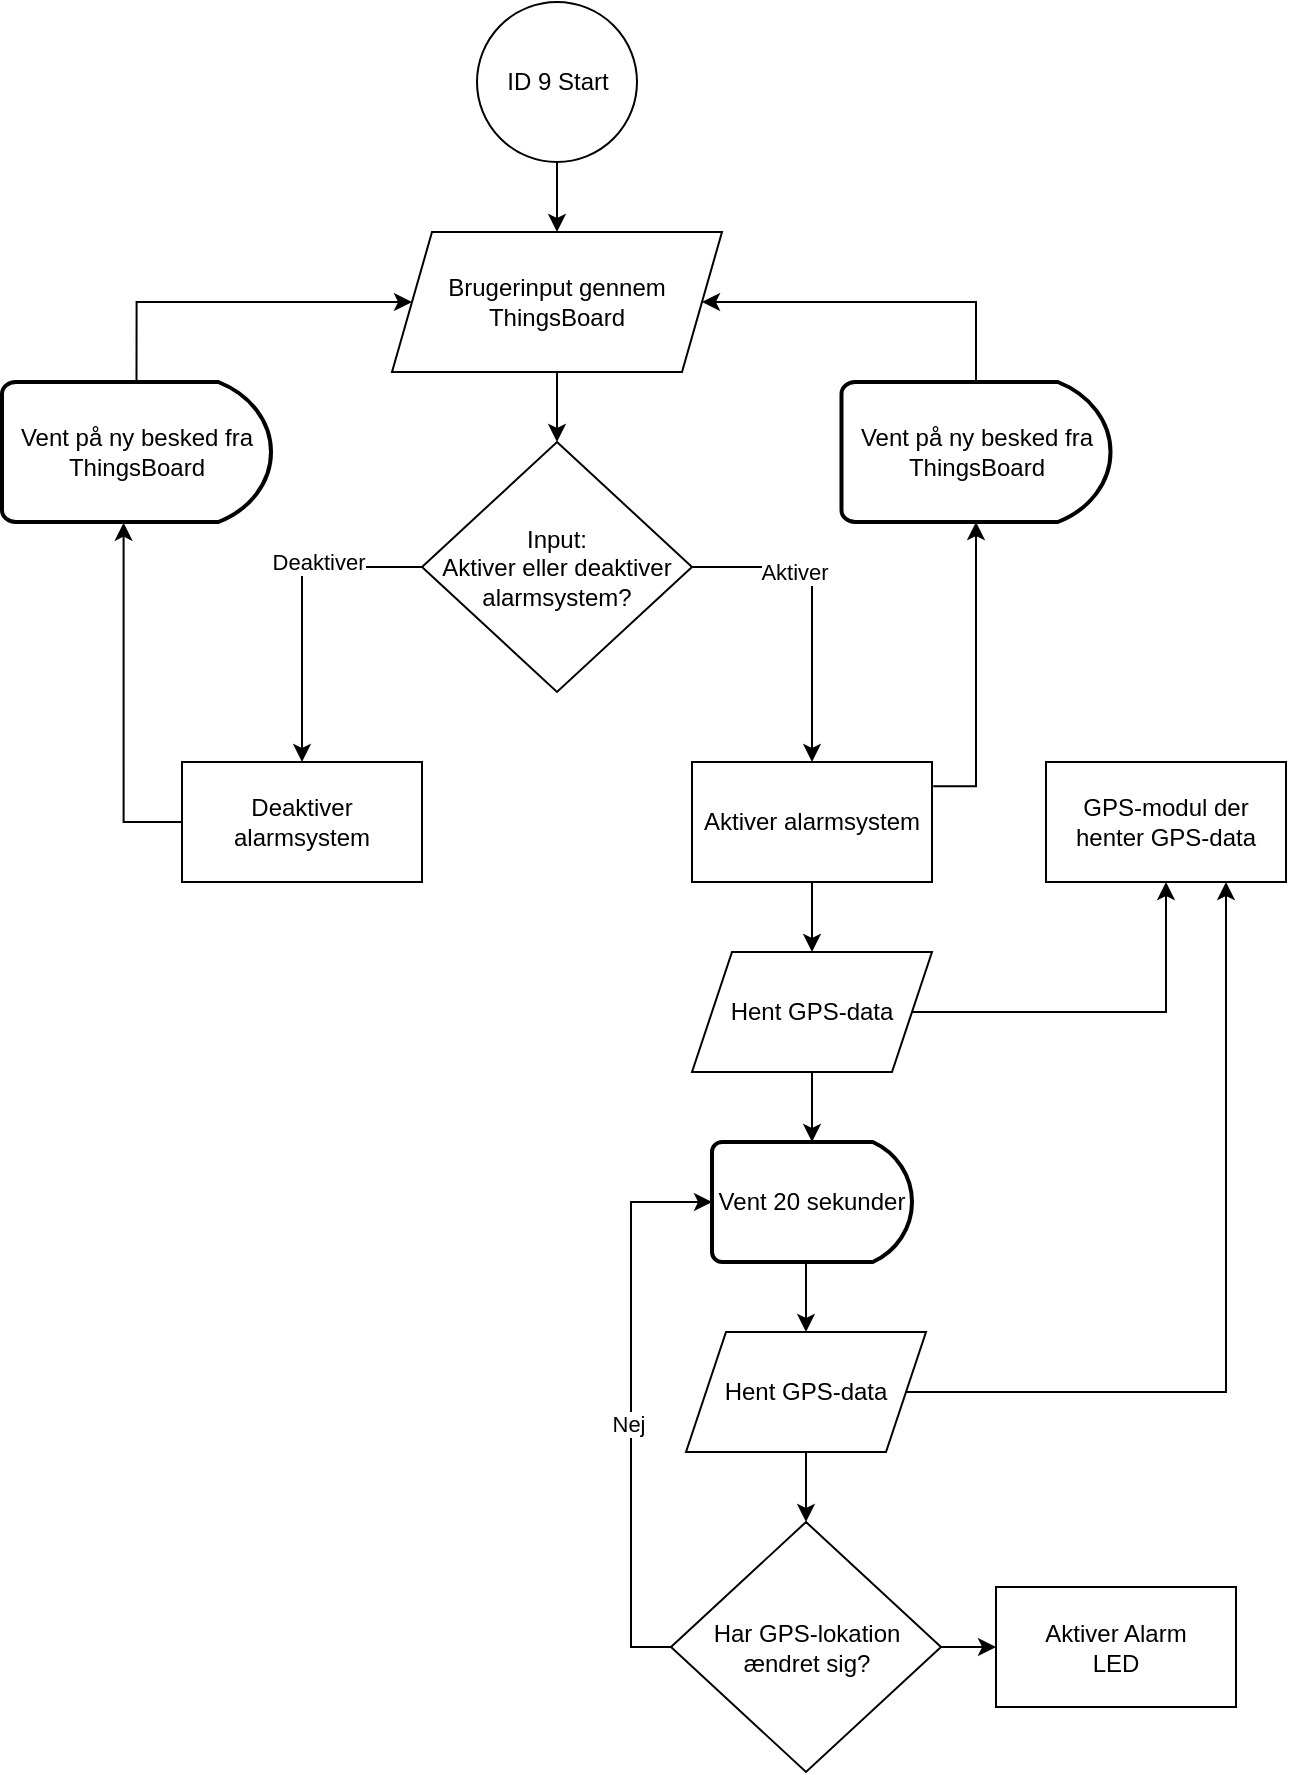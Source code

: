<mxfile version="24.9.2">
  <diagram name="Page-1" id="3QTX_9LpbflqGAp3st7x">
    <mxGraphModel dx="964" dy="96" grid="1" gridSize="10" guides="1" tooltips="1" connect="1" arrows="1" fold="1" page="1" pageScale="1" pageWidth="10" pageHeight="10" math="0" shadow="0">
      <root>
        <mxCell id="0" />
        <mxCell id="1" parent="0" />
        <mxCell id="DGjk3PeGYtZa6itGFuPi-3" value="" style="edgeStyle=orthogonalEdgeStyle;rounded=0;orthogonalLoop=1;jettySize=auto;html=1;" parent="1" source="DGjk3PeGYtZa6itGFuPi-1" target="DGjk3PeGYtZa6itGFuPi-2" edge="1">
          <mxGeometry relative="1" as="geometry" />
        </mxCell>
        <mxCell id="DGjk3PeGYtZa6itGFuPi-1" value="ID 9 Start" style="ellipse;whiteSpace=wrap;html=1;aspect=fixed;" parent="1" vertex="1">
          <mxGeometry x="5.5" y="335" width="80" height="80" as="geometry" />
        </mxCell>
        <mxCell id="DGjk3PeGYtZa6itGFuPi-6" value="" style="edgeStyle=orthogonalEdgeStyle;rounded=0;orthogonalLoop=1;jettySize=auto;html=1;" parent="1" source="DGjk3PeGYtZa6itGFuPi-2" target="DGjk3PeGYtZa6itGFuPi-5" edge="1">
          <mxGeometry relative="1" as="geometry" />
        </mxCell>
        <mxCell id="DGjk3PeGYtZa6itGFuPi-2" value="&lt;div&gt;Brugerinput gennem&lt;/div&gt;&lt;div&gt;ThingsBoard&lt;br&gt;&lt;/div&gt;" style="shape=parallelogram;perimeter=parallelogramPerimeter;whiteSpace=wrap;html=1;fixedSize=1;" parent="1" vertex="1">
          <mxGeometry x="-37" y="450" width="165" height="70" as="geometry" />
        </mxCell>
        <mxCell id="DGjk3PeGYtZa6itGFuPi-9" style="edgeStyle=orthogonalEdgeStyle;rounded=0;orthogonalLoop=1;jettySize=auto;html=1;exitX=1;exitY=0.5;exitDx=0;exitDy=0;" parent="1" source="DGjk3PeGYtZa6itGFuPi-5" target="DGjk3PeGYtZa6itGFuPi-7" edge="1">
          <mxGeometry relative="1" as="geometry" />
        </mxCell>
        <mxCell id="DGjk3PeGYtZa6itGFuPi-10" value="Aktiver" style="edgeLabel;html=1;align=center;verticalAlign=middle;resizable=0;points=[];" parent="DGjk3PeGYtZa6itGFuPi-9" vertex="1" connectable="0">
          <mxGeometry x="-0.354" y="-2" relative="1" as="geometry">
            <mxPoint as="offset" />
          </mxGeometry>
        </mxCell>
        <mxCell id="DGjk3PeGYtZa6itGFuPi-11" style="edgeStyle=orthogonalEdgeStyle;rounded=0;orthogonalLoop=1;jettySize=auto;html=1;exitX=0;exitY=0.5;exitDx=0;exitDy=0;entryX=0.5;entryY=0;entryDx=0;entryDy=0;" parent="1" source="DGjk3PeGYtZa6itGFuPi-5" target="DGjk3PeGYtZa6itGFuPi-8" edge="1">
          <mxGeometry relative="1" as="geometry" />
        </mxCell>
        <mxCell id="DGjk3PeGYtZa6itGFuPi-12" value="Deaktiver" style="edgeLabel;html=1;align=center;verticalAlign=middle;resizable=0;points=[];" parent="DGjk3PeGYtZa6itGFuPi-11" vertex="1" connectable="0">
          <mxGeometry x="-0.333" y="-3" relative="1" as="geometry">
            <mxPoint as="offset" />
          </mxGeometry>
        </mxCell>
        <mxCell id="DGjk3PeGYtZa6itGFuPi-5" value="Input:&lt;br&gt;&lt;div&gt;Aktiver eller deaktiver alarmsystem?&lt;br&gt;&lt;/div&gt;" style="rhombus;whiteSpace=wrap;html=1;" parent="1" vertex="1">
          <mxGeometry x="-22" y="555" width="135" height="125" as="geometry" />
        </mxCell>
        <mxCell id="DGjk3PeGYtZa6itGFuPi-23" style="edgeStyle=orthogonalEdgeStyle;rounded=0;orthogonalLoop=1;jettySize=auto;html=1;exitX=0.5;exitY=1;exitDx=0;exitDy=0;entryX=0.5;entryY=0;entryDx=0;entryDy=0;" parent="1" source="DGjk3PeGYtZa6itGFuPi-7" target="DGjk3PeGYtZa6itGFuPi-24" edge="1">
          <mxGeometry relative="1" as="geometry">
            <mxPoint x="173" y="820" as="targetPoint" />
          </mxGeometry>
        </mxCell>
        <mxCell id="DGjk3PeGYtZa6itGFuPi-7" value="Aktiver alarmsystem" style="rounded=0;whiteSpace=wrap;html=1;" parent="1" vertex="1">
          <mxGeometry x="113" y="715" width="120" height="60" as="geometry" />
        </mxCell>
        <mxCell id="DGjk3PeGYtZa6itGFuPi-8" value="Deaktiver alarmsystem" style="rounded=0;whiteSpace=wrap;html=1;" parent="1" vertex="1">
          <mxGeometry x="-142" y="715" width="120" height="60" as="geometry" />
        </mxCell>
        <mxCell id="DGjk3PeGYtZa6itGFuPi-15" style="edgeStyle=orthogonalEdgeStyle;rounded=0;orthogonalLoop=1;jettySize=auto;html=1;exitX=0.5;exitY=0;exitDx=0;exitDy=0;exitPerimeter=0;entryX=0;entryY=0.5;entryDx=0;entryDy=0;" parent="1" source="DGjk3PeGYtZa6itGFuPi-13" target="DGjk3PeGYtZa6itGFuPi-2" edge="1">
          <mxGeometry relative="1" as="geometry">
            <Array as="points">
              <mxPoint x="-165" y="485" />
            </Array>
          </mxGeometry>
        </mxCell>
        <mxCell id="DGjk3PeGYtZa6itGFuPi-13" value="&lt;div&gt;Vent på ny besked fra ThingsBoard&lt;br&gt;&lt;/div&gt;" style="strokeWidth=2;html=1;shape=mxgraph.flowchart.delay;whiteSpace=wrap;" parent="1" vertex="1">
          <mxGeometry x="-232" y="525" width="134.5" height="70" as="geometry" />
        </mxCell>
        <mxCell id="DGjk3PeGYtZa6itGFuPi-14" style="edgeStyle=orthogonalEdgeStyle;rounded=0;orthogonalLoop=1;jettySize=auto;html=1;exitX=0;exitY=0.5;exitDx=0;exitDy=0;entryX=0.452;entryY=1.005;entryDx=0;entryDy=0;entryPerimeter=0;" parent="1" source="DGjk3PeGYtZa6itGFuPi-8" target="DGjk3PeGYtZa6itGFuPi-13" edge="1">
          <mxGeometry relative="1" as="geometry" />
        </mxCell>
        <mxCell id="DGjk3PeGYtZa6itGFuPi-18" style="edgeStyle=orthogonalEdgeStyle;rounded=0;orthogonalLoop=1;jettySize=auto;html=1;exitX=0.5;exitY=0;exitDx=0;exitDy=0;exitPerimeter=0;entryX=1;entryY=0.5;entryDx=0;entryDy=0;" parent="1" source="DGjk3PeGYtZa6itGFuPi-16" target="DGjk3PeGYtZa6itGFuPi-2" edge="1">
          <mxGeometry relative="1" as="geometry">
            <Array as="points">
              <mxPoint x="255" y="485" />
            </Array>
          </mxGeometry>
        </mxCell>
        <mxCell id="DGjk3PeGYtZa6itGFuPi-16" value="&lt;div&gt;Vent på ny besked fra ThingsBoard&lt;br&gt;&lt;/div&gt;" style="strokeWidth=2;html=1;shape=mxgraph.flowchart.delay;whiteSpace=wrap;" parent="1" vertex="1">
          <mxGeometry x="187.75" y="525" width="134.5" height="70" as="geometry" />
        </mxCell>
        <mxCell id="DGjk3PeGYtZa6itGFuPi-17" style="edgeStyle=orthogonalEdgeStyle;rounded=0;orthogonalLoop=1;jettySize=auto;html=1;exitX=1.005;exitY=0.202;exitDx=0;exitDy=0;entryX=0.5;entryY=1;entryDx=0;entryDy=0;entryPerimeter=0;exitPerimeter=0;" parent="1" source="DGjk3PeGYtZa6itGFuPi-7" target="DGjk3PeGYtZa6itGFuPi-16" edge="1">
          <mxGeometry relative="1" as="geometry" />
        </mxCell>
        <mxCell id="DGjk3PeGYtZa6itGFuPi-26" style="edgeStyle=orthogonalEdgeStyle;rounded=0;orthogonalLoop=1;jettySize=auto;html=1;exitX=1;exitY=0.5;exitDx=0;exitDy=0;entryX=0.5;entryY=1;entryDx=0;entryDy=0;" parent="1" source="DGjk3PeGYtZa6itGFuPi-24" target="DGjk3PeGYtZa6itGFuPi-25" edge="1">
          <mxGeometry relative="1" as="geometry" />
        </mxCell>
        <mxCell id="DGjk3PeGYtZa6itGFuPi-24" value="Hent GPS-data" style="shape=parallelogram;perimeter=parallelogramPerimeter;whiteSpace=wrap;html=1;fixedSize=1;" parent="1" vertex="1">
          <mxGeometry x="113" y="810" width="120" height="60" as="geometry" />
        </mxCell>
        <mxCell id="DGjk3PeGYtZa6itGFuPi-25" value="GPS-modul der henter GPS-data" style="rounded=0;whiteSpace=wrap;html=1;" parent="1" vertex="1">
          <mxGeometry x="290" y="715" width="120" height="60" as="geometry" />
        </mxCell>
        <mxCell id="DGjk3PeGYtZa6itGFuPi-31" style="edgeStyle=orthogonalEdgeStyle;rounded=0;orthogonalLoop=1;jettySize=auto;html=1;exitX=0.5;exitY=1;exitDx=0;exitDy=0;exitPerimeter=0;entryX=0.5;entryY=0;entryDx=0;entryDy=0;" parent="1" source="DGjk3PeGYtZa6itGFuPi-27" target="DGjk3PeGYtZa6itGFuPi-32" edge="1">
          <mxGeometry relative="1" as="geometry">
            <mxPoint x="172.5" y="1000" as="targetPoint" />
          </mxGeometry>
        </mxCell>
        <mxCell id="DGjk3PeGYtZa6itGFuPi-27" value="Vent 20 sekunder" style="strokeWidth=2;html=1;shape=mxgraph.flowchart.delay;whiteSpace=wrap;" parent="1" vertex="1">
          <mxGeometry x="123" y="905" width="100" height="60" as="geometry" />
        </mxCell>
        <mxCell id="DGjk3PeGYtZa6itGFuPi-28" style="edgeStyle=orthogonalEdgeStyle;rounded=0;orthogonalLoop=1;jettySize=auto;html=1;exitX=0.5;exitY=1;exitDx=0;exitDy=0;entryX=0.5;entryY=0;entryDx=0;entryDy=0;entryPerimeter=0;" parent="1" source="DGjk3PeGYtZa6itGFuPi-24" target="DGjk3PeGYtZa6itGFuPi-27" edge="1">
          <mxGeometry relative="1" as="geometry" />
        </mxCell>
        <mxCell id="DGjk3PeGYtZa6itGFuPi-34" style="edgeStyle=orthogonalEdgeStyle;rounded=0;orthogonalLoop=1;jettySize=auto;html=1;exitX=1;exitY=0.5;exitDx=0;exitDy=0;entryX=0.75;entryY=1;entryDx=0;entryDy=0;" parent="1" source="DGjk3PeGYtZa6itGFuPi-32" target="DGjk3PeGYtZa6itGFuPi-25" edge="1">
          <mxGeometry relative="1" as="geometry" />
        </mxCell>
        <mxCell id="DGjk3PeGYtZa6itGFuPi-36" style="edgeStyle=orthogonalEdgeStyle;rounded=0;orthogonalLoop=1;jettySize=auto;html=1;exitX=0.5;exitY=1;exitDx=0;exitDy=0;entryX=0.5;entryY=0;entryDx=0;entryDy=0;" parent="1" source="DGjk3PeGYtZa6itGFuPi-32" target="DGjk3PeGYtZa6itGFuPi-35" edge="1">
          <mxGeometry relative="1" as="geometry" />
        </mxCell>
        <mxCell id="DGjk3PeGYtZa6itGFuPi-32" value="Hent GPS-data" style="shape=parallelogram;perimeter=parallelogramPerimeter;whiteSpace=wrap;html=1;fixedSize=1;" parent="1" vertex="1">
          <mxGeometry x="110" y="1000" width="120" height="60" as="geometry" />
        </mxCell>
        <mxCell id="DGjk3PeGYtZa6itGFuPi-40" style="edgeStyle=orthogonalEdgeStyle;rounded=0;orthogonalLoop=1;jettySize=auto;html=1;exitX=1;exitY=0.5;exitDx=0;exitDy=0;entryX=0;entryY=0.5;entryDx=0;entryDy=0;" parent="1" source="DGjk3PeGYtZa6itGFuPi-35" target="DGjk3PeGYtZa6itGFuPi-39" edge="1">
          <mxGeometry relative="1" as="geometry" />
        </mxCell>
        <mxCell id="DGjk3PeGYtZa6itGFuPi-35" value="&lt;div&gt;Har GPS-lokation&lt;/div&gt;&lt;div&gt;ændret sig?&lt;br&gt;&lt;/div&gt;" style="rhombus;whiteSpace=wrap;html=1;" parent="1" vertex="1">
          <mxGeometry x="102.5" y="1095" width="135" height="125" as="geometry" />
        </mxCell>
        <mxCell id="DGjk3PeGYtZa6itGFuPi-37" style="edgeStyle=orthogonalEdgeStyle;rounded=0;orthogonalLoop=1;jettySize=auto;html=1;exitX=0;exitY=0.5;exitDx=0;exitDy=0;entryX=0;entryY=0.5;entryDx=0;entryDy=0;entryPerimeter=0;" parent="1" source="DGjk3PeGYtZa6itGFuPi-35" target="DGjk3PeGYtZa6itGFuPi-27" edge="1">
          <mxGeometry relative="1" as="geometry" />
        </mxCell>
        <mxCell id="DGjk3PeGYtZa6itGFuPi-38" value="Nej" style="edgeLabel;html=1;align=center;verticalAlign=middle;resizable=0;points=[];" parent="DGjk3PeGYtZa6itGFuPi-37" vertex="1" connectable="0">
          <mxGeometry x="0.27" y="3" relative="1" as="geometry">
            <mxPoint x="1" y="48" as="offset" />
          </mxGeometry>
        </mxCell>
        <mxCell id="DGjk3PeGYtZa6itGFuPi-39" value="&lt;div&gt;Aktiver Alarm&lt;/div&gt;&lt;div&gt;LED&lt;br&gt;&lt;/div&gt;" style="rounded=0;whiteSpace=wrap;html=1;" parent="1" vertex="1">
          <mxGeometry x="265" y="1127.5" width="120" height="60" as="geometry" />
        </mxCell>
      </root>
    </mxGraphModel>
  </diagram>
</mxfile>
